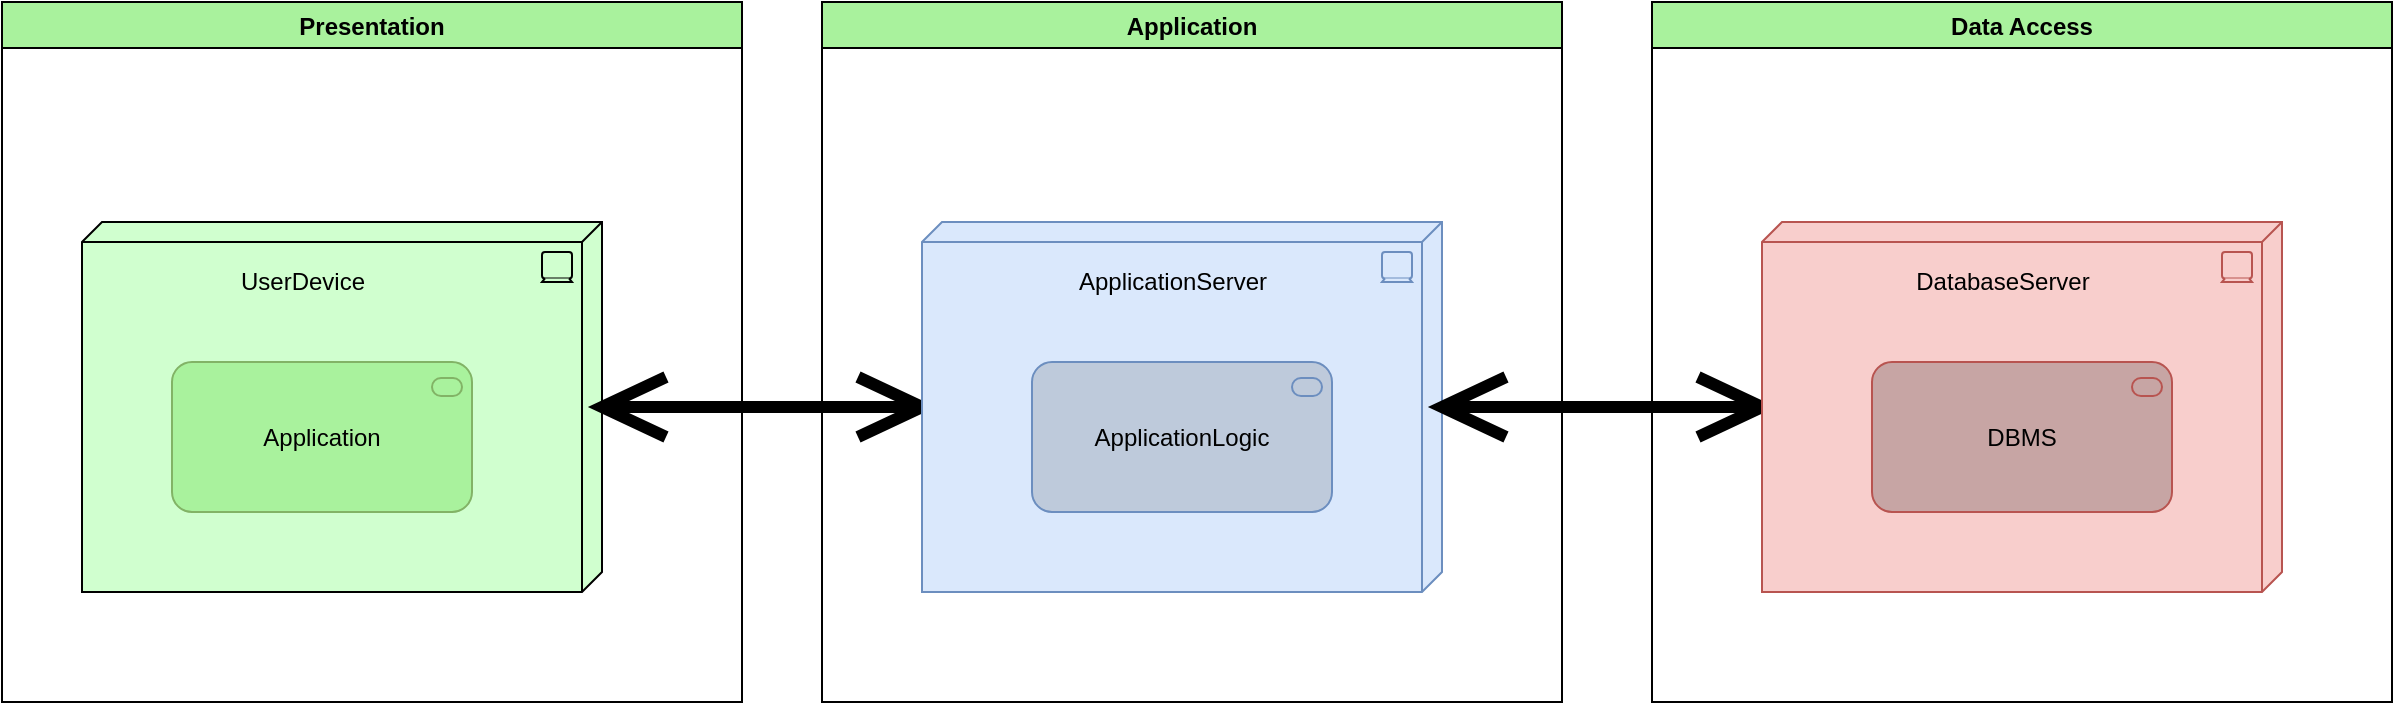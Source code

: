 <mxfile version="12.2.9" type="device" pages="1"><diagram id="X963OI3i0Pb6UM1C5P6Z" name="Page-1"><mxGraphModel dx="1408" dy="796" grid="1" gridSize="10" guides="1" tooltips="1" connect="1" arrows="1" fold="1" page="1" pageScale="1" pageWidth="850" pageHeight="1100" math="0" shadow="0"><root><mxCell id="0"/><mxCell id="1" parent="0"/><mxCell id="6oOB-mWWayEZtUtiQLrL-1" value="" style="html=1;outlineConnect=0;whiteSpace=wrap;fillColor=#D0FFCF;shape=mxgraph.archimate3.tech;techType=device;" vertex="1" parent="1"><mxGeometry x="70" y="160" width="260" height="185" as="geometry"/></mxCell><mxCell id="6oOB-mWWayEZtUtiQLrL-2" value="Application" style="html=1;outlineConnect=0;whiteSpace=wrap;fillColor=#A9F29D;shape=mxgraph.archimate3.application;appType=serv;archiType=rounded;strokeColor=#82b366;" vertex="1" parent="1"><mxGeometry x="115" y="230" width="150" height="75" as="geometry"/></mxCell><mxCell id="6oOB-mWWayEZtUtiQLrL-3" value="UserDevice" style="text;html=1;align=center;verticalAlign=middle;resizable=0;points=[];;autosize=1;" vertex="1" parent="1"><mxGeometry x="140" y="180" width="80" height="20" as="geometry"/></mxCell><mxCell id="6oOB-mWWayEZtUtiQLrL-8" value="UserDevice" style="text;html=1;align=center;verticalAlign=middle;resizable=0;points=[];;autosize=1;" vertex="1" parent="1"><mxGeometry x="560" y="180" width="80" height="20" as="geometry"/></mxCell><mxCell id="6oOB-mWWayEZtUtiQLrL-12" value="" style="html=1;outlineConnect=0;whiteSpace=wrap;fillColor=#AFFFAF;shape=mxgraph.archimate3.commNetw;strokeWidth=6;" vertex="1" parent="1"><mxGeometry x="330" y="237.5" width="160" height="30" as="geometry"/></mxCell><mxCell id="6oOB-mWWayEZtUtiQLrL-6" value="" style="html=1;outlineConnect=0;whiteSpace=wrap;fillColor=#dae8fc;shape=mxgraph.archimate3.tech;techType=device;strokeColor=#6c8ebf;" vertex="1" parent="1"><mxGeometry x="490" y="160" width="260" height="185" as="geometry"/></mxCell><mxCell id="6oOB-mWWayEZtUtiQLrL-7" value="ApplicationLogic" style="html=1;outlineConnect=0;whiteSpace=wrap;fillColor=#BECADB;shape=mxgraph.archimate3.application;appType=serv;archiType=rounded;strokeColor=#6c8ebf;" vertex="1" parent="1"><mxGeometry x="545" y="230" width="150" height="75" as="geometry"/></mxCell><mxCell id="6oOB-mWWayEZtUtiQLrL-13" value="ApplicationServer" style="text;html=1;align=center;verticalAlign=middle;resizable=0;points=[];;autosize=1;" vertex="1" parent="1"><mxGeometry x="560" y="180" width="110" height="20" as="geometry"/></mxCell><mxCell id="6oOB-mWWayEZtUtiQLrL-14" value="" style="html=1;outlineConnect=0;whiteSpace=wrap;fillColor=#AFFFAF;shape=mxgraph.archimate3.commNetw;strokeWidth=6;" vertex="1" parent="1"><mxGeometry x="750" y="237.5" width="160" height="30" as="geometry"/></mxCell><mxCell id="6oOB-mWWayEZtUtiQLrL-9" value="" style="html=1;outlineConnect=0;whiteSpace=wrap;fillColor=#f8cecc;shape=mxgraph.archimate3.tech;techType=device;strokeColor=#b85450;" vertex="1" parent="1"><mxGeometry x="910" y="160" width="260" height="185" as="geometry"/></mxCell><mxCell id="6oOB-mWWayEZtUtiQLrL-10" value="DBMS" style="html=1;outlineConnect=0;whiteSpace=wrap;fillColor=#C7A5A4;shape=mxgraph.archimate3.application;appType=serv;archiType=rounded;strokeColor=#b85450;" vertex="1" parent="1"><mxGeometry x="965" y="230" width="150" height="75" as="geometry"/></mxCell><mxCell id="6oOB-mWWayEZtUtiQLrL-11" value="DatabaseServer" style="text;html=1;align=center;verticalAlign=middle;resizable=0;points=[];;autosize=1;" vertex="1" parent="1"><mxGeometry x="980" y="180" width="100" height="20" as="geometry"/></mxCell><mxCell id="6oOB-mWWayEZtUtiQLrL-18" value="Presentation" style="swimlane;fillColor=#A9F29D;" vertex="1" parent="1"><mxGeometry x="30" y="50" width="370" height="350" as="geometry"/></mxCell><mxCell id="6oOB-mWWayEZtUtiQLrL-19" value="Application" style="swimlane;fillColor=#A9F29D;" vertex="1" parent="1"><mxGeometry x="440" y="50" width="370" height="350" as="geometry"/></mxCell><mxCell id="6oOB-mWWayEZtUtiQLrL-20" value="Data Access" style="swimlane;fillColor=#A9F29D;" vertex="1" parent="1"><mxGeometry x="855" y="50" width="370" height="350" as="geometry"/></mxCell></root></mxGraphModel></diagram></mxfile>